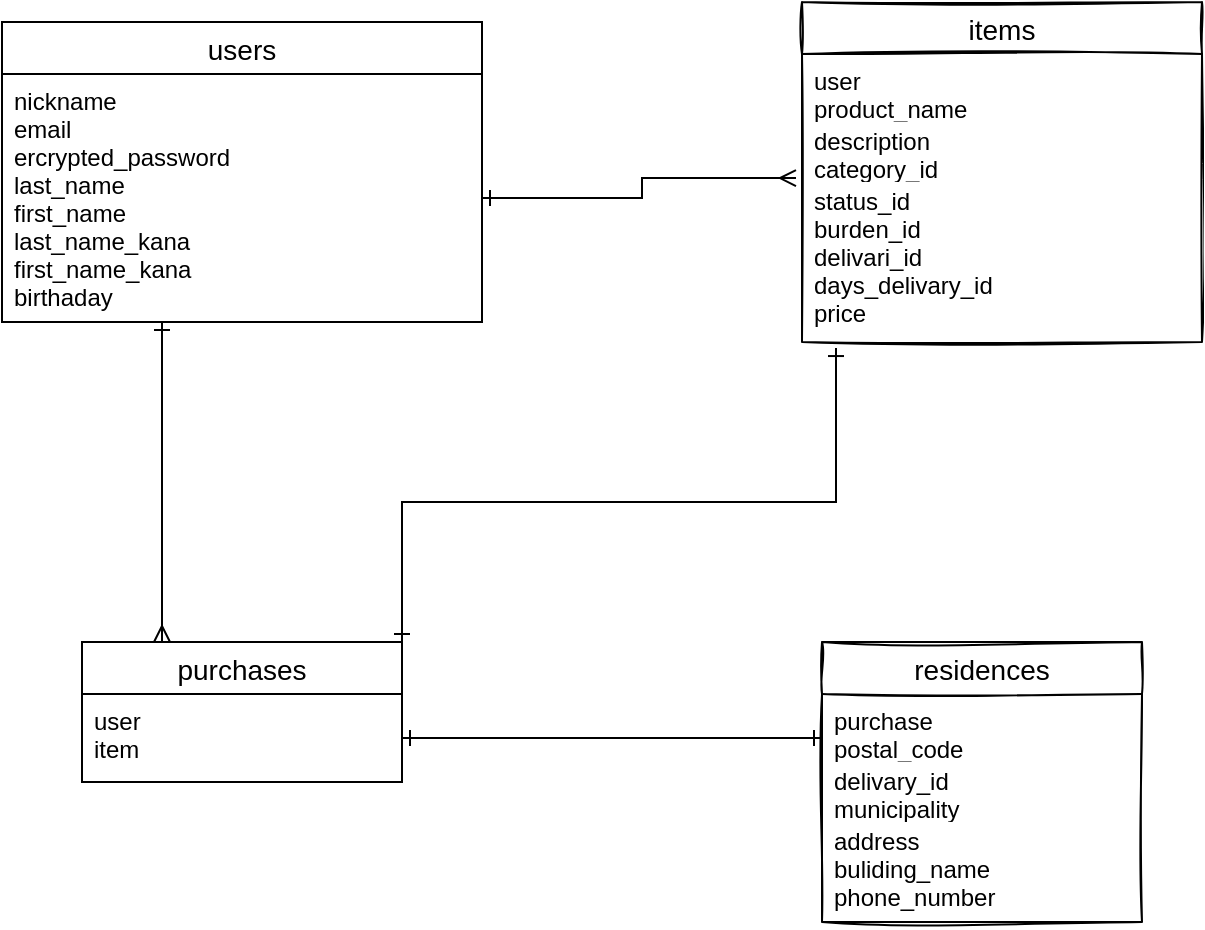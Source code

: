 <mxfile>
    <diagram id="cMqnLuqRB1OYE8SAcWG7" name="ページ1">
        <mxGraphModel dx="886" dy="552" grid="1" gridSize="10" guides="1" tooltips="1" connect="1" arrows="1" fold="1" page="1" pageScale="1" pageWidth="827" pageHeight="1169" math="0" shadow="0">
            <root>
                <mxCell id="0"/>
                <mxCell id="1" parent="0"/>
                <object label="users" users="" nickname="" encrypted_rassword="password" last_name="" first_name="" last_name_kana="" first_name_kana="" id="27">
                    <mxCell style="swimlane;fontStyle=0;childLayout=stackLayout;horizontal=1;startSize=26;horizontalStack=0;resizeParent=1;resizeParentMax=0;resizeLast=0;collapsible=1;marginBottom=0;align=center;fontSize=14;" parent="1" vertex="1">
                        <mxGeometry x="120" y="130" width="240" height="150" as="geometry">
                            <mxRectangle x="80" y="120" width="50" height="26" as="alternateBounds"/>
                        </mxGeometry>
                    </mxCell>
                </object>
                <object label="nickname&#10;email&#10;ercrypted_password&#10;last_name&#10;first_name&#10;last_name_kana&#10;first_name_kana&#10;birthaday" id="30">
                    <mxCell style="text;strokeColor=none;fillColor=none;spacingLeft=4;spacingRight=4;overflow=hidden;rotatable=0;points=[[0,0.5],[1,0.5]];portConstraint=eastwest;fontSize=12;" parent="27" vertex="1">
                        <mxGeometry y="26" width="240" height="124" as="geometry"/>
                    </mxCell>
                </object>
                <mxCell id="153" style="edgeStyle=orthogonalEdgeStyle;rounded=0;orthogonalLoop=1;jettySize=auto;html=1;exitX=1;exitY=0;exitDx=0;exitDy=0;endArrow=ERone;endFill=1;entryX=0.085;entryY=1.036;entryDx=0;entryDy=0;entryPerimeter=0;startArrow=ERone;startFill=0;" edge="1" parent="1" source="132" target="147">
                    <mxGeometry relative="1" as="geometry">
                        <mxPoint x="510" y="290" as="targetPoint"/>
                        <Array as="points">
                            <mxPoint x="320" y="370"/>
                            <mxPoint x="537" y="370"/>
                        </Array>
                    </mxGeometry>
                </mxCell>
                <mxCell id="160" style="edgeStyle=orthogonalEdgeStyle;rounded=0;orthogonalLoop=1;jettySize=auto;html=1;exitX=0.25;exitY=0;exitDx=0;exitDy=0;startArrow=ERmany;startFill=0;endArrow=ERone;endFill=1;" edge="1" parent="1" source="132">
                    <mxGeometry relative="1" as="geometry">
                        <mxPoint x="200" y="280" as="targetPoint"/>
                    </mxGeometry>
                </mxCell>
                <mxCell id="132" value="purchases" style="swimlane;fontStyle=0;childLayout=stackLayout;horizontal=1;startSize=26;horizontalStack=0;resizeParent=1;resizeParentMax=0;resizeLast=0;collapsible=1;marginBottom=0;align=center;fontSize=14;sketch=0;" parent="1" vertex="1">
                    <mxGeometry x="160" y="440" width="160" height="70" as="geometry"/>
                </mxCell>
                <mxCell id="133" value="user&#10;item" style="text;strokeColor=none;fillColor=none;spacingLeft=4;spacingRight=4;overflow=hidden;rotatable=0;points=[[0,0.5],[1,0.5]];portConstraint=eastwest;fontSize=12;" parent="132" vertex="1">
                    <mxGeometry y="26" width="160" height="44" as="geometry"/>
                </mxCell>
                <mxCell id="144" value="items" style="swimlane;fontStyle=0;childLayout=stackLayout;horizontal=1;startSize=26;horizontalStack=0;resizeParent=1;resizeParentMax=0;resizeLast=0;collapsible=1;marginBottom=0;align=center;fontSize=14;sketch=1;" vertex="1" parent="1">
                    <mxGeometry x="520" y="120" width="200" height="170" as="geometry"/>
                </mxCell>
                <mxCell id="145" value="user&#10;product_name&#10;" style="text;strokeColor=none;fillColor=none;spacingLeft=4;spacingRight=4;overflow=hidden;rotatable=0;points=[[0,0.5],[1,0.5]];portConstraint=eastwest;fontSize=12;" vertex="1" parent="144">
                    <mxGeometry y="26" width="200" height="30" as="geometry"/>
                </mxCell>
                <mxCell id="146" value="description&#10;category_id&#10;&#10;" style="text;strokeColor=none;fillColor=none;spacingLeft=4;spacingRight=4;overflow=hidden;rotatable=0;points=[[0,0.5],[1,0.5]];portConstraint=eastwest;fontSize=12;" vertex="1" parent="144">
                    <mxGeometry y="56" width="200" height="30" as="geometry"/>
                </mxCell>
                <mxCell id="147" value="status_id&#10;burden_id&#10;delivari_id&#10;days_delivary_id&#10;price" style="text;strokeColor=none;fillColor=none;spacingLeft=4;spacingRight=4;overflow=hidden;rotatable=0;points=[[0,0.5],[1,0.5]];portConstraint=eastwest;fontSize=12;" vertex="1" parent="144">
                    <mxGeometry y="86" width="200" height="84" as="geometry"/>
                </mxCell>
                <mxCell id="148" value="residences" style="swimlane;fontStyle=0;childLayout=stackLayout;horizontal=1;startSize=26;horizontalStack=0;resizeParent=1;resizeParentMax=0;resizeLast=0;collapsible=1;marginBottom=0;align=center;fontSize=14;sketch=1;" vertex="1" parent="1">
                    <mxGeometry x="530" y="440" width="160" height="140" as="geometry"/>
                </mxCell>
                <mxCell id="149" value="purchase&#10;postal_code&#10;" style="text;strokeColor=none;fillColor=none;spacingLeft=4;spacingRight=4;overflow=hidden;rotatable=0;points=[[0,0.5],[1,0.5]];portConstraint=eastwest;fontSize=12;" vertex="1" parent="148">
                    <mxGeometry y="26" width="160" height="30" as="geometry"/>
                </mxCell>
                <mxCell id="150" value="delivary_id&#10;municipality" style="text;strokeColor=none;fillColor=none;spacingLeft=4;spacingRight=4;overflow=hidden;rotatable=0;points=[[0,0.5],[1,0.5]];portConstraint=eastwest;fontSize=12;" vertex="1" parent="148">
                    <mxGeometry y="56" width="160" height="30" as="geometry"/>
                </mxCell>
                <mxCell id="151" value="address&#10;buliding_name&#10;phone_number" style="text;strokeColor=none;fillColor=none;spacingLeft=4;spacingRight=4;overflow=hidden;rotatable=0;points=[[0,0.5],[1,0.5]];portConstraint=eastwest;fontSize=12;" vertex="1" parent="148">
                    <mxGeometry y="86" width="160" height="54" as="geometry"/>
                </mxCell>
                <mxCell id="152" style="edgeStyle=orthogonalEdgeStyle;rounded=0;orthogonalLoop=1;jettySize=auto;html=1;exitX=1;exitY=0.5;exitDx=0;exitDy=0;entryX=-0.015;entryY=0.024;entryDx=0;entryDy=0;entryPerimeter=0;endArrow=ERmany;endFill=0;startArrow=ERone;startFill=0;" edge="1" parent="1" source="30" target="147">
                    <mxGeometry relative="1" as="geometry"/>
                </mxCell>
                <mxCell id="159" style="edgeStyle=orthogonalEdgeStyle;rounded=0;orthogonalLoop=1;jettySize=auto;html=1;exitX=1;exitY=0.5;exitDx=0;exitDy=0;startArrow=ERone;startFill=0;endArrow=ERone;endFill=1;" edge="1" parent="1" source="133">
                    <mxGeometry relative="1" as="geometry">
                        <mxPoint x="530" y="488" as="targetPoint"/>
                    </mxGeometry>
                </mxCell>
            </root>
        </mxGraphModel>
    </diagram>
</mxfile>